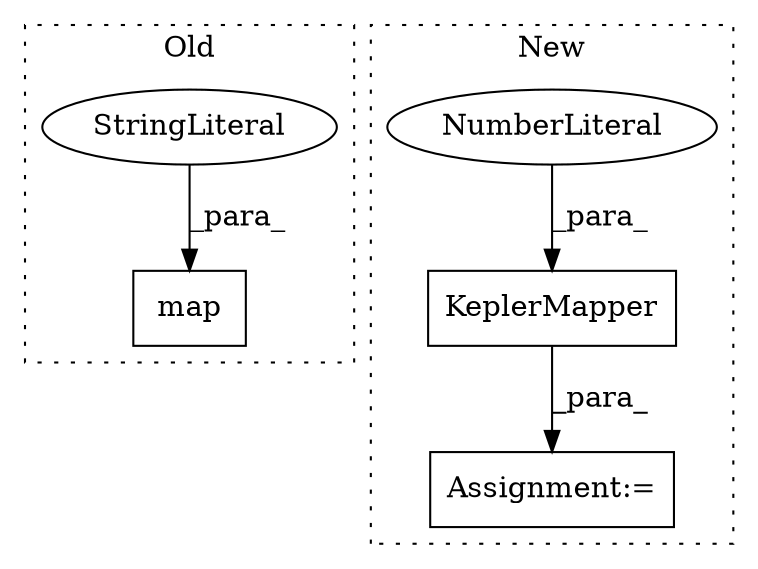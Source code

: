 digraph G {
subgraph cluster0 {
1 [label="map" a="32" s="1121,1158" l="4,1" shape="box"];
4 [label="StringLiteral" a="45" s="1145" l="13" shape="ellipse"];
label = "Old";
style="dotted";
}
subgraph cluster1 {
2 [label="KeplerMapper" a="32" s="1070,1084" l="13,1" shape="box"];
3 [label="Assignment:=" a="7" s="1066" l="1" shape="box"];
5 [label="NumberLiteral" a="34" s="1083" l="1" shape="ellipse"];
label = "New";
style="dotted";
}
2 -> 3 [label="_para_"];
4 -> 1 [label="_para_"];
5 -> 2 [label="_para_"];
}